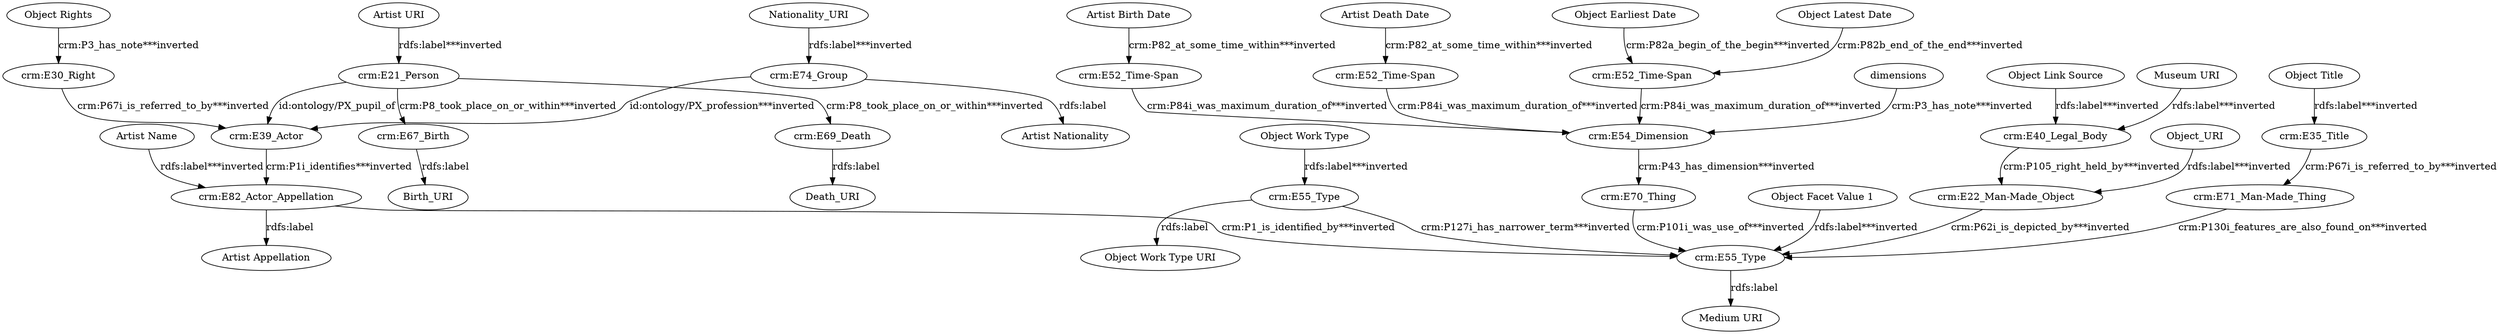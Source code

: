 digraph {
  "Artist Birth Date" [type=attribute_name,label="Artist Birth Date"]
  "crm:E52_Time-Span1" [type=class_uri,label="crm:E52_Time-Span"]
  "Artist Death Date" [type=attribute_name,label="Artist Death Date"]
  "crm:E52_Time-Span2" [type=class_uri,label="crm:E52_Time-Span"]
  "Artist Name" [type=attribute_name,label="Artist Name"]
  "crm:E82_Actor_Appellation1" [type=class_uri,label="crm:E82_Actor_Appellation"]
  "Artist URI" [type=attribute_name,label="Artist URI"]
  "crm:E21_Person1" [type=class_uri,label="crm:E21_Person"]
  "Museum URI" [type=attribute_name,label="Museum URI"]
  "crm:E40_Legal_Body1" [type=class_uri,label="crm:E40_Legal_Body"]
  Nationality_URI [type=attribute_name,label=Nationality_URI]
  "crm:E74_Group1" [type=class_uri,label="crm:E74_Group"]
  "Object Earliest Date" [type=attribute_name,label="Object Earliest Date"]
  "crm:E52_Time-Span3" [type=class_uri,label="crm:E52_Time-Span"]
  "Object Facet Value 1" [type=attribute_name,label="Object Facet Value 1"]
  "crm:E55_Type2" [type=class_uri,label="crm:E55_Type"]
  "Object Latest Date" [type=attribute_name,label="Object Latest Date"]
  "Object Link Source" [type=attribute_name,label="Object Link Source"]
  "Object Rights" [type=attribute_name,label="Object Rights"]
  "crm:E30_Right1" [type=class_uri,label="crm:E30_Right"]
  "Object Title" [type=attribute_name,label="Object Title"]
  "crm:E35_Title1" [type=class_uri,label="crm:E35_Title"]
  "Object Work Type" [type=attribute_name,label="Object Work Type"]
  "crm:E55_Type1" [type=class_uri,label="crm:E55_Type"]
  Object_URI [type=attribute_name,label=Object_URI]
  "crm:E22_Man-Made_Object1" [type=class_uri,label="crm:E22_Man-Made_Object"]
  "crm:E39_Actor" [type=class_uri,label="crm:E39_Actor"]
  "crm:E67_Birth1" [type=class_uri,label="crm:E67_Birth"]
  "crm:E69_Death1" [type=class_uri,label="crm:E69_Death"]
  "crm:E71_Man-Made_Thing" [type=class_uri,label="crm:E71_Man-Made_Thing"]
  "crm:E54_Dimension1" [type=class_uri,label="crm:E54_Dimension"]
  "crm:E70_Thing" [type=class_uri,label="crm:E70_Thing"]
  "Object Work Type URI" [type=attribute_name,label="Object Work Type URI"]
  "Medium URI" [type=attribute_name,label="Medium URI"]
  Birth_URI [type=attribute_name,label=Birth_URI]
  Death_URI [type=attribute_name,label=Death_URI]
  "Artist Nationality" [type=attribute_name,label="Artist Nationality"]
  "Artist Appellation" [type=attribute_name,label="Artist Appellation"]
  dimensions [type=attribute_name,label=dimensions]
  "Artist Birth Date" -> "crm:E52_Time-Span1" [type=st_property_uri,label="crm:P82_at_some_time_within***inverted"]
  "Artist Death Date" -> "crm:E52_Time-Span2" [type=st_property_uri,label="crm:P82_at_some_time_within***inverted"]
  "Artist Name" -> "crm:E82_Actor_Appellation1" [type=st_property_uri,label="rdfs:label***inverted"]
  "Artist URI" -> "crm:E21_Person1" [type=st_property_uri,label="rdfs:label***inverted"]
  "Museum URI" -> "crm:E40_Legal_Body1" [type=st_property_uri,label="rdfs:label***inverted"]
  Nationality_URI -> "crm:E74_Group1" [type=st_property_uri,label="rdfs:label***inverted"]
  "Object Earliest Date" -> "crm:E52_Time-Span3" [type=st_property_uri,label="crm:P82a_begin_of_the_begin***inverted"]
  "Object Facet Value 1" -> "crm:E55_Type2" [type=st_property_uri,label="rdfs:label***inverted"]
  "Object Latest Date" -> "crm:E52_Time-Span3" [type=st_property_uri,label="crm:P82b_end_of_the_end***inverted"]
  "Object Link Source" -> "crm:E40_Legal_Body1" [type=st_property_uri,label="rdfs:label***inverted"]
  "Object Rights" -> "crm:E30_Right1" [type=st_property_uri,label="crm:P3_has_note***inverted"]
  "Object Title" -> "crm:E35_Title1" [type=st_property_uri,label="rdfs:label***inverted"]
  "Object Work Type" -> "crm:E55_Type1" [type=st_property_uri,label="rdfs:label***inverted"]
  Object_URI -> "crm:E22_Man-Made_Object1" [type=st_property_uri,label="rdfs:label***inverted"]
  "crm:E21_Person1" -> "crm:E39_Actor" [label="id:ontology/PX_pupil_of",type=direct_property_uri]
  "crm:E21_Person1" -> "crm:E67_Birth1" [type=inherited,label="crm:P8_took_place_on_or_within***inverted"]
  "crm:E21_Person1" -> "crm:E69_Death1" [type=inherited,label="crm:P8_took_place_on_or_within***inverted"]
  "crm:E22_Man-Made_Object1" -> "crm:E55_Type2" [type=inherited,label="crm:P62i_is_depicted_by***inverted"]
  "crm:E30_Right1" -> "crm:E39_Actor" [type=inherited,label="crm:P67i_is_referred_to_by***inverted"]
  "crm:E35_Title1" -> "crm:E71_Man-Made_Thing" [type=inherited,label="crm:P67i_is_referred_to_by***inverted"]
  "crm:E39_Actor" -> "crm:E82_Actor_Appellation1" [type=inherited,label="crm:P1i_identifies***inverted"]
  "crm:E40_Legal_Body1" -> "crm:E22_Man-Made_Object1" [type=inherited,label="crm:P105_right_held_by***inverted"]
  "crm:E52_Time-Span1" -> "crm:E54_Dimension1" [type=direct_property_uri,label="crm:P84i_was_maximum_duration_of***inverted"]
  "crm:E52_Time-Span2" -> "crm:E54_Dimension1" [type=direct_property_uri,label="crm:P84i_was_maximum_duration_of***inverted"]
  "crm:E52_Time-Span3" -> "crm:E54_Dimension1" [type=direct_property_uri,label="crm:P84i_was_maximum_duration_of***inverted"]
  "crm:E54_Dimension1" -> "crm:E70_Thing" [type=direct_property_uri,label="crm:P43_has_dimension***inverted"]
  "crm:E55_Type1" -> "Object Work Type URI" [label="rdfs:label",type=st_property_uri]
  "crm:E55_Type1" -> "crm:E55_Type2" [type=direct_property_uri,label="crm:P127i_has_narrower_term***inverted"]
  "crm:E55_Type2" -> "Medium URI" [label="rdfs:label",type=st_property_uri]
  "crm:E67_Birth1" -> Birth_URI [label="rdfs:label",type=st_property_uri]
  "crm:E69_Death1" -> Death_URI [label="rdfs:label",type=st_property_uri]
  "crm:E70_Thing" -> "crm:E55_Type2" [type=direct_property_uri,label="crm:P101i_was_use_of***inverted"]
  "crm:E71_Man-Made_Thing" -> "crm:E55_Type2" [type=inherited,label="crm:P130i_features_are_also_found_on***inverted"]
  "crm:E74_Group1" -> "Artist Nationality" [label="rdfs:label",type=st_property_uri]
  "crm:E74_Group1" -> "crm:E39_Actor" [type=direct_property_uri,label="id:ontology/PX_profession***inverted"]
  "crm:E82_Actor_Appellation1" -> "Artist Appellation" [label="rdfs:label",type=st_property_uri]
  "crm:E82_Actor_Appellation1" -> "crm:E55_Type2" [type=inherited,label="crm:P1_is_identified_by***inverted"]
  dimensions -> "crm:E54_Dimension1" [type=st_property_uri,label="crm:P3_has_note***inverted"]
}
